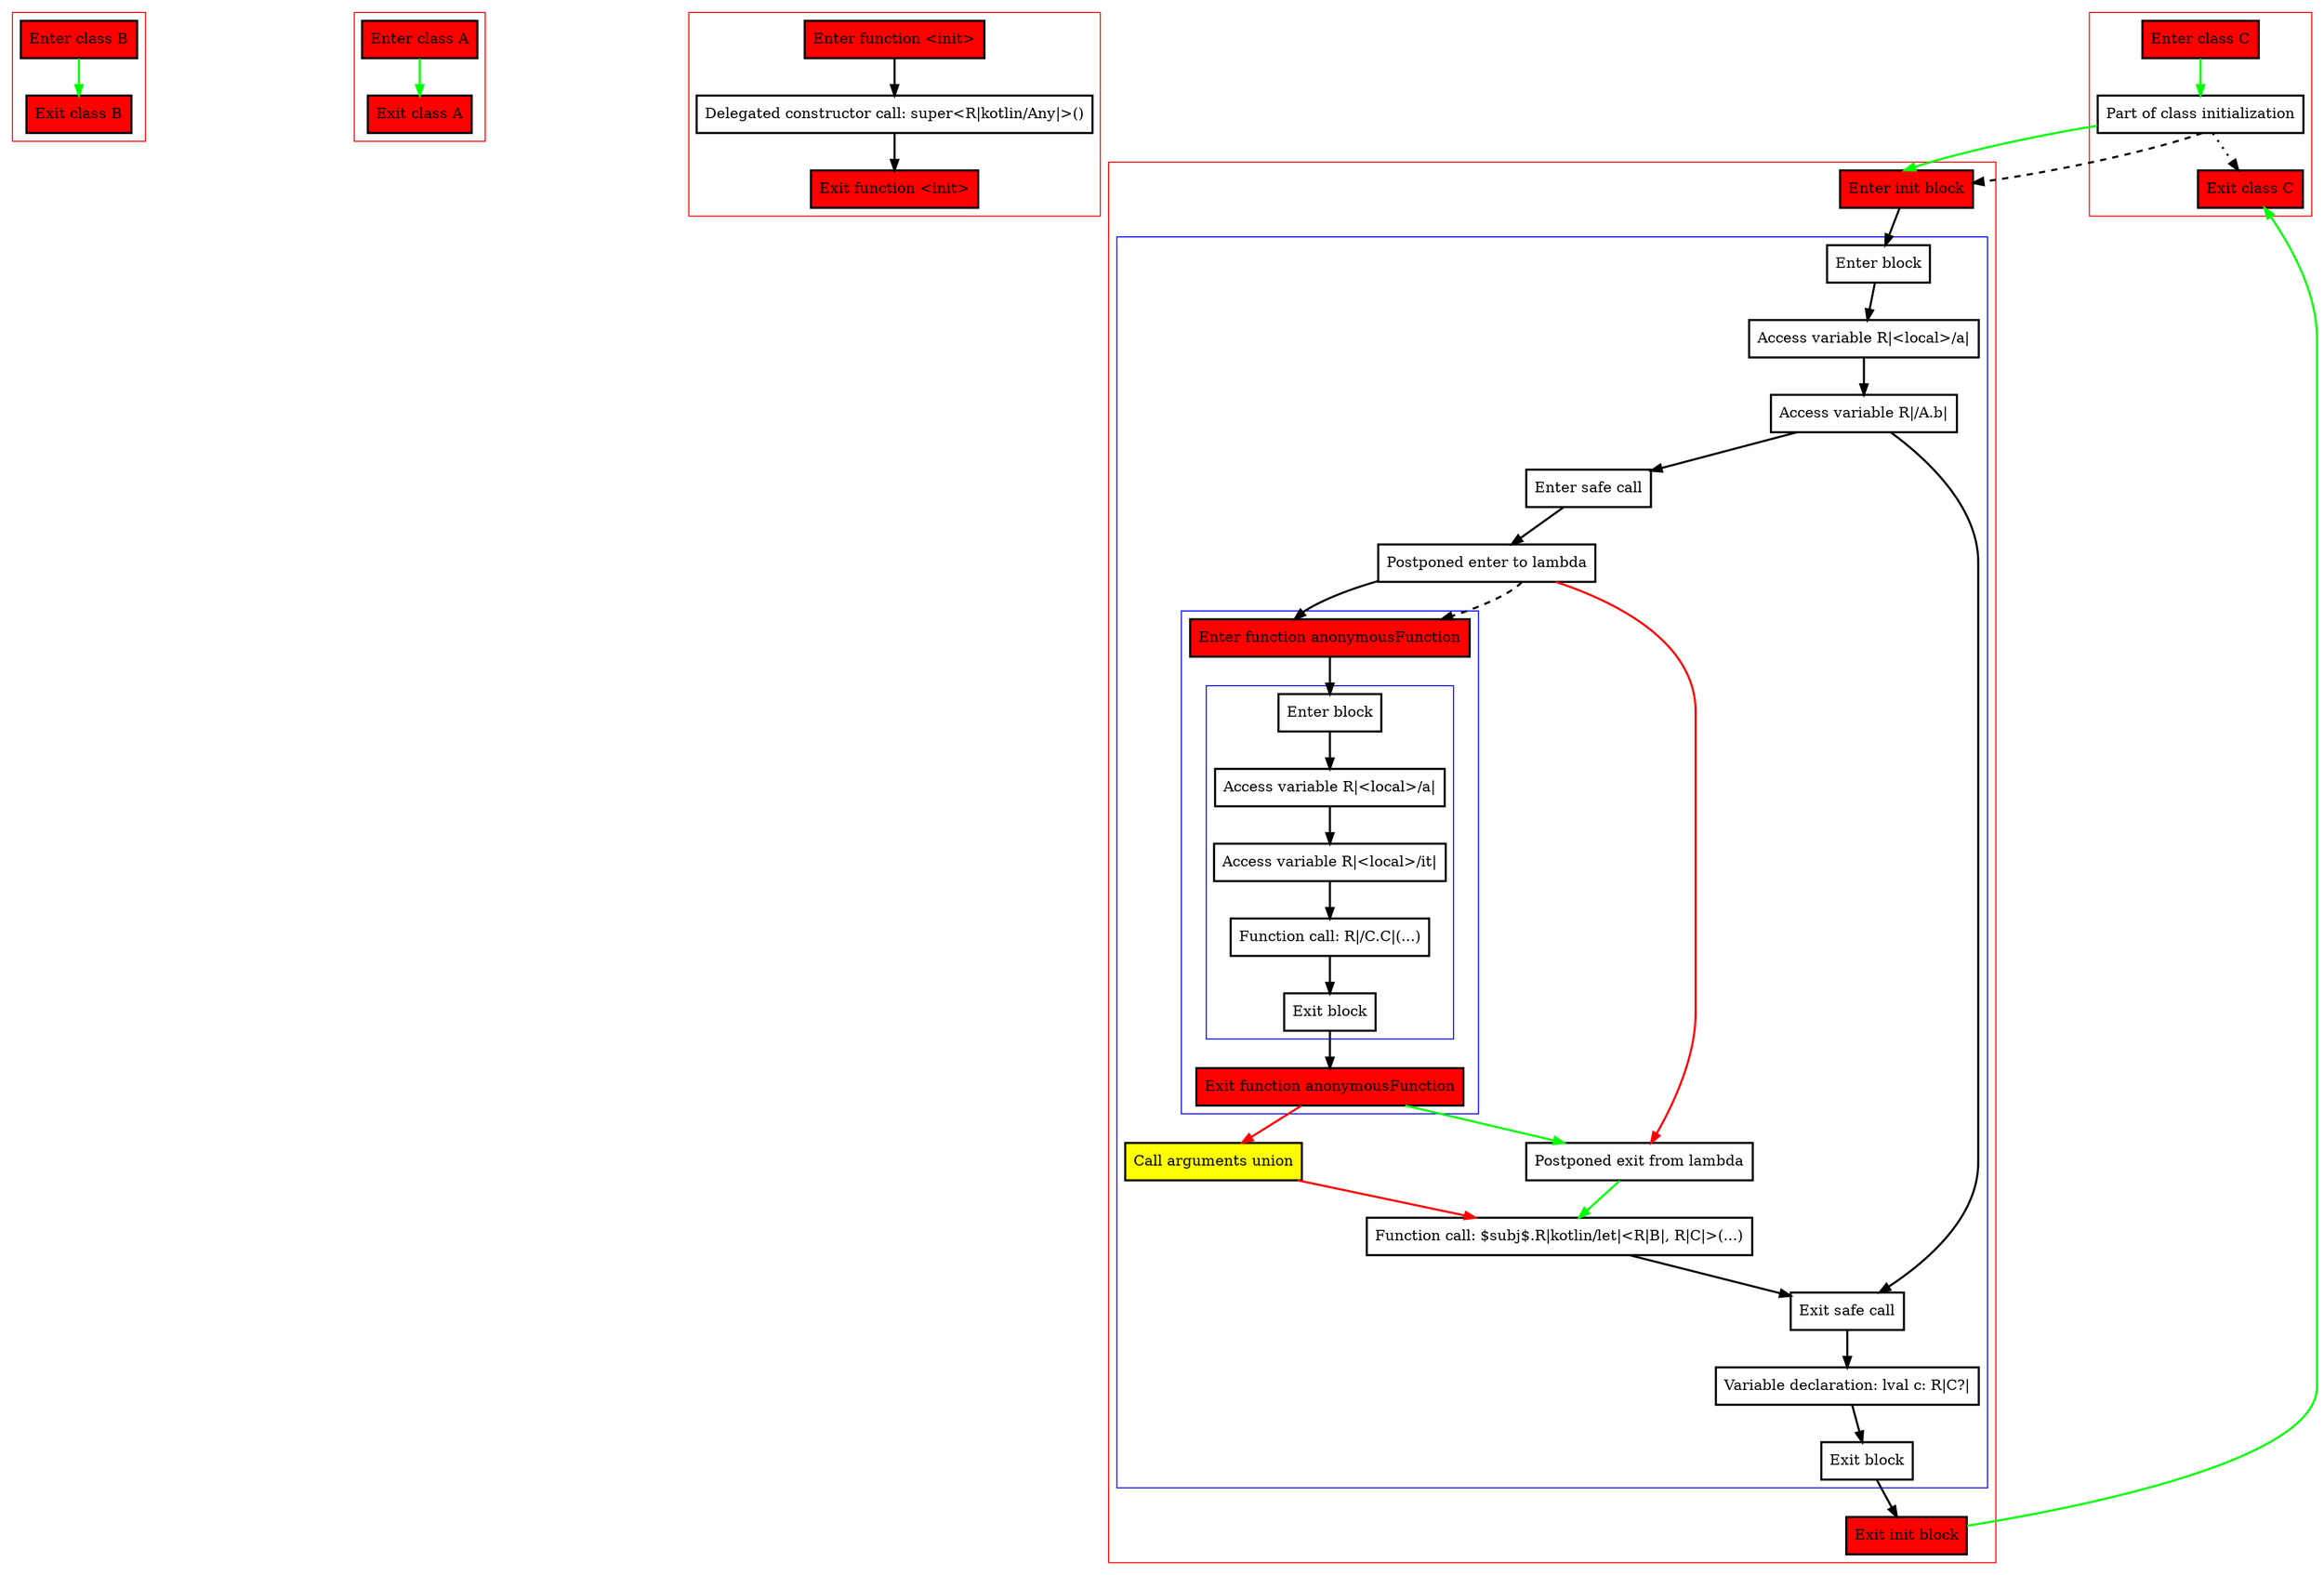 digraph initBlockAndInPlaceLambda_kt {
    graph [nodesep=3]
    node [shape=box penwidth=2]
    edge [penwidth=2]

    subgraph cluster_0 {
        color=red
        0 [label="Enter class B" style="filled" fillcolor=red];
        1 [label="Exit class B" style="filled" fillcolor=red];
    }
    0 -> {1} [color=green];

    subgraph cluster_1 {
        color=red
        2 [label="Enter class A" style="filled" fillcolor=red];
        3 [label="Exit class A" style="filled" fillcolor=red];
    }
    2 -> {3} [color=green];

    subgraph cluster_2 {
        color=red
        4 [label="Enter function <init>" style="filled" fillcolor=red];
        5 [label="Delegated constructor call: super<R|kotlin/Any|>()"];
        6 [label="Exit function <init>" style="filled" fillcolor=red];
    }
    4 -> {5};
    5 -> {6};

    subgraph cluster_3 {
        color=red
        7 [label="Enter init block" style="filled" fillcolor=red];
        subgraph cluster_4 {
            color=blue
            8 [label="Enter block"];
            9 [label="Access variable R|<local>/a|"];
            10 [label="Access variable R|/A.b|"];
            11 [label="Enter safe call"];
            12 [label="Postponed enter to lambda"];
            subgraph cluster_5 {
                color=blue
                20 [label="Enter function anonymousFunction" style="filled" fillcolor=red];
                subgraph cluster_6 {
                    color=blue
                    21 [label="Enter block"];
                    22 [label="Access variable R|<local>/a|"];
                    23 [label="Access variable R|<local>/it|"];
                    24 [label="Function call: R|/C.C|(...)"];
                    25 [label="Exit block"];
                }
                26 [label="Exit function anonymousFunction" style="filled" fillcolor=red];
            }
            13 [label="Call arguments union" style="filled" fillcolor=yellow];
            14 [label="Postponed exit from lambda"];
            15 [label="Function call: $subj$.R|kotlin/let|<R|B|, R|C|>(...)"];
            16 [label="Exit safe call"];
            17 [label="Variable declaration: lval c: R|C?|"];
            18 [label="Exit block"];
        }
        19 [label="Exit init block" style="filled" fillcolor=red];
    }
    7 -> {8};
    8 -> {9};
    9 -> {10};
    10 -> {11 16};
    11 -> {12};
    12 -> {20};
    12 -> {14} [color=red];
    12 -> {20} [style=dashed];
    13 -> {15} [color=red];
    14 -> {15} [color=green];
    15 -> {16};
    16 -> {17};
    17 -> {18};
    18 -> {19};
    19 -> {29} [color=green];
    20 -> {21};
    21 -> {22};
    22 -> {23};
    23 -> {24};
    24 -> {25};
    25 -> {26};
    26 -> {13} [color=red];
    26 -> {14} [color=green];

    subgraph cluster_7 {
        color=red
        27 [label="Enter class C" style="filled" fillcolor=red];
        28 [label="Part of class initialization"];
        29 [label="Exit class C" style="filled" fillcolor=red];
    }
    27 -> {28} [color=green];
    28 -> {29} [style=dotted];
    28 -> {7} [color=green];
    28 -> {7} [style=dashed];

}
